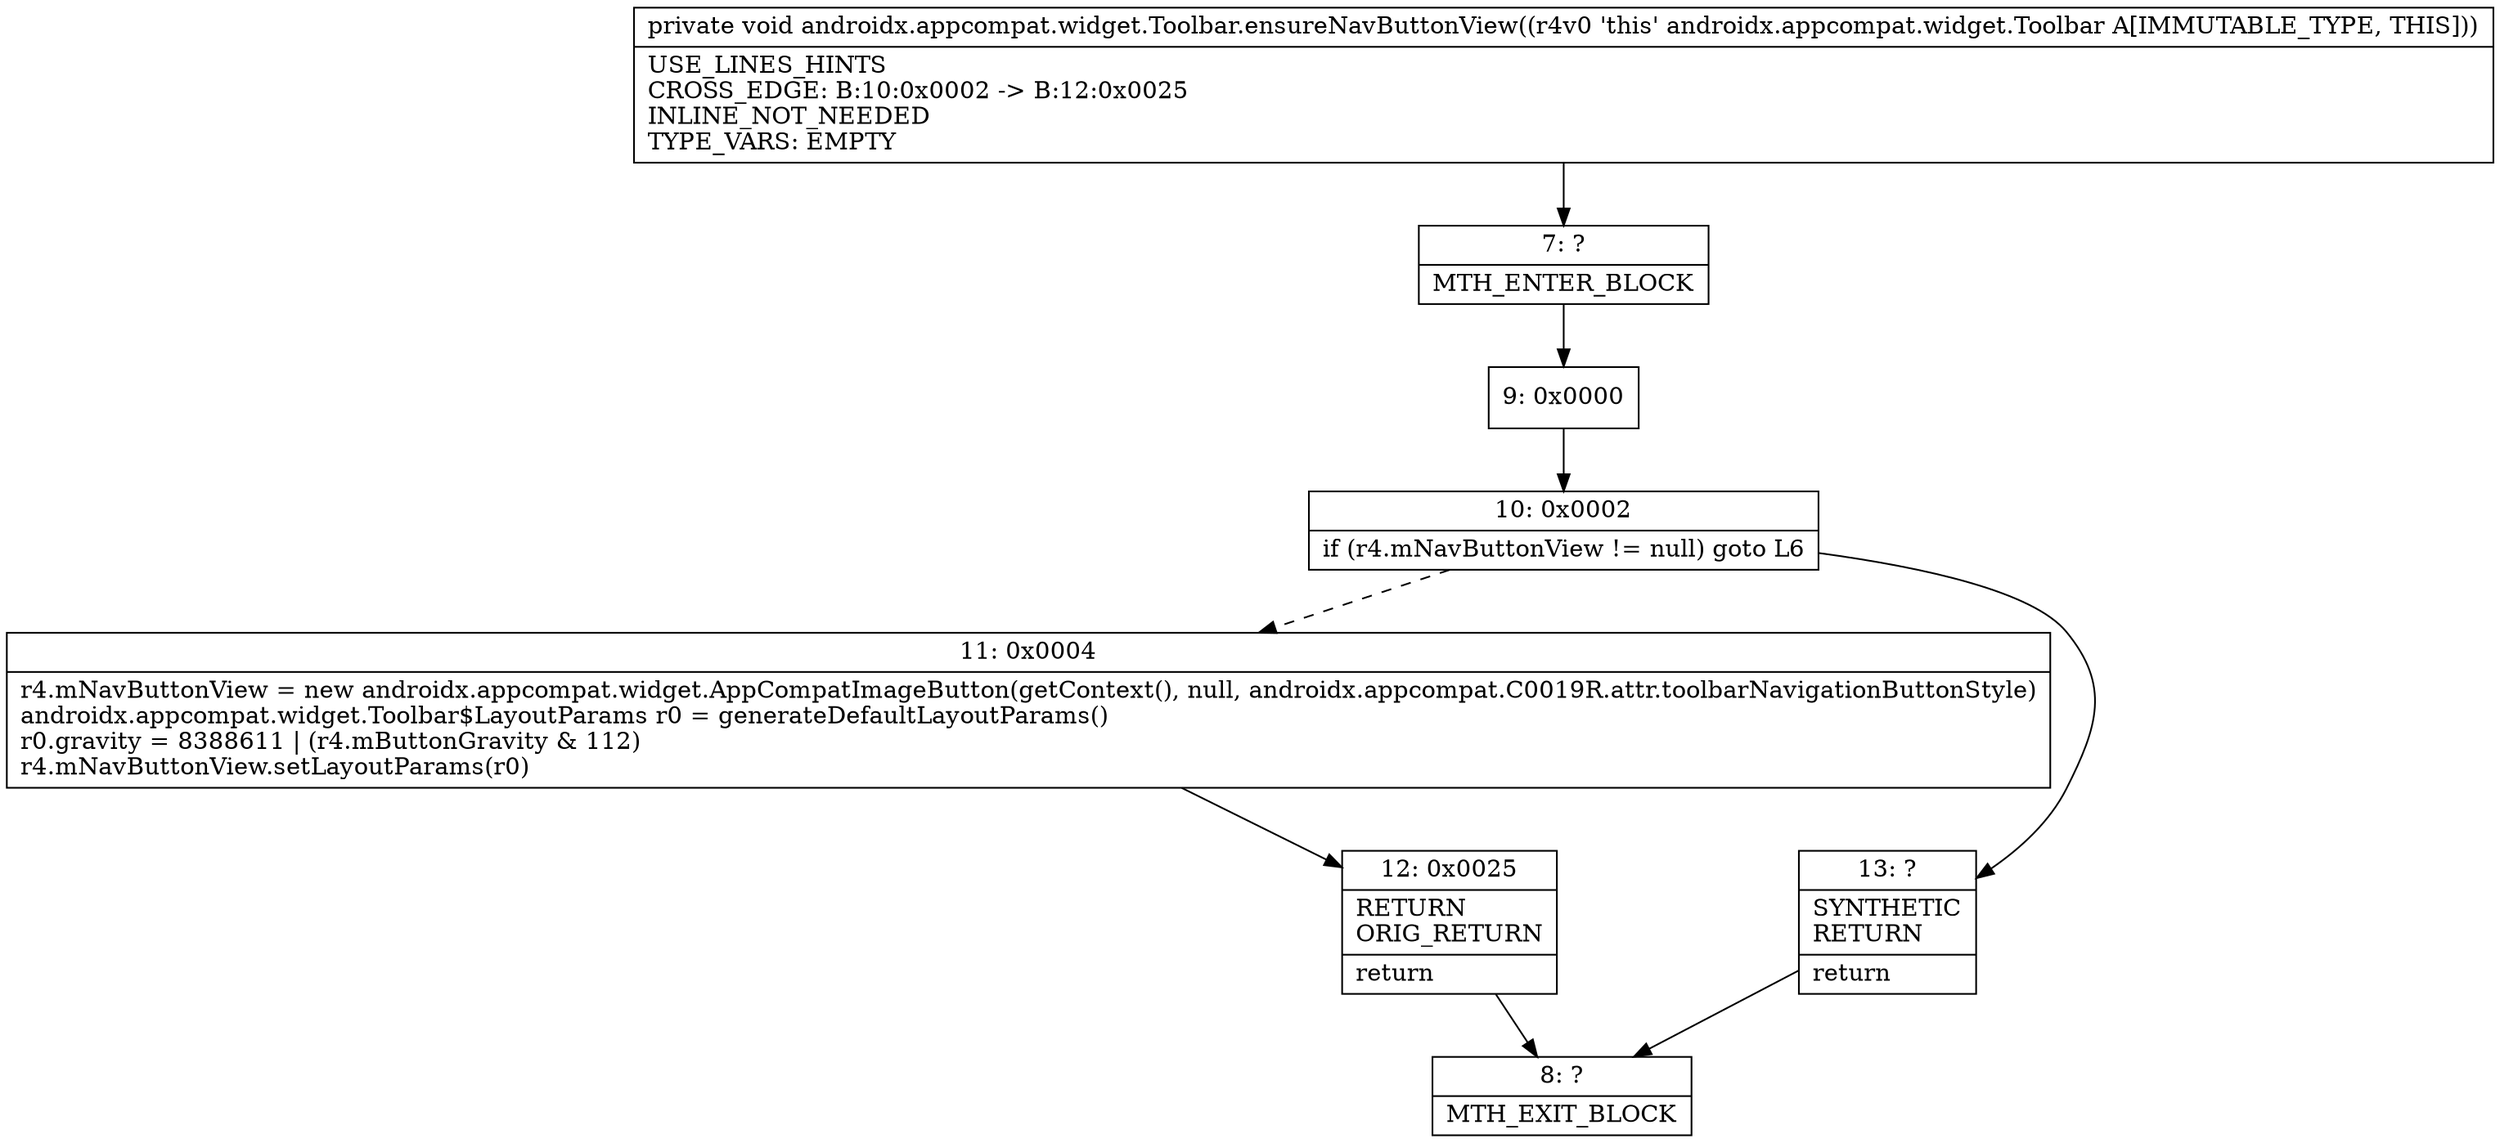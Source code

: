digraph "CFG forandroidx.appcompat.widget.Toolbar.ensureNavButtonView()V" {
Node_7 [shape=record,label="{7\:\ ?|MTH_ENTER_BLOCK\l}"];
Node_9 [shape=record,label="{9\:\ 0x0000}"];
Node_10 [shape=record,label="{10\:\ 0x0002|if (r4.mNavButtonView != null) goto L6\l}"];
Node_11 [shape=record,label="{11\:\ 0x0004|r4.mNavButtonView = new androidx.appcompat.widget.AppCompatImageButton(getContext(), null, androidx.appcompat.C0019R.attr.toolbarNavigationButtonStyle)\landroidx.appcompat.widget.Toolbar$LayoutParams r0 = generateDefaultLayoutParams()\lr0.gravity = 8388611 \| (r4.mButtonGravity & 112)\lr4.mNavButtonView.setLayoutParams(r0)\l}"];
Node_12 [shape=record,label="{12\:\ 0x0025|RETURN\lORIG_RETURN\l|return\l}"];
Node_8 [shape=record,label="{8\:\ ?|MTH_EXIT_BLOCK\l}"];
Node_13 [shape=record,label="{13\:\ ?|SYNTHETIC\lRETURN\l|return\l}"];
MethodNode[shape=record,label="{private void androidx.appcompat.widget.Toolbar.ensureNavButtonView((r4v0 'this' androidx.appcompat.widget.Toolbar A[IMMUTABLE_TYPE, THIS]))  | USE_LINES_HINTS\lCROSS_EDGE: B:10:0x0002 \-\> B:12:0x0025\lINLINE_NOT_NEEDED\lTYPE_VARS: EMPTY\l}"];
MethodNode -> Node_7;Node_7 -> Node_9;
Node_9 -> Node_10;
Node_10 -> Node_11[style=dashed];
Node_10 -> Node_13;
Node_11 -> Node_12;
Node_12 -> Node_8;
Node_13 -> Node_8;
}


